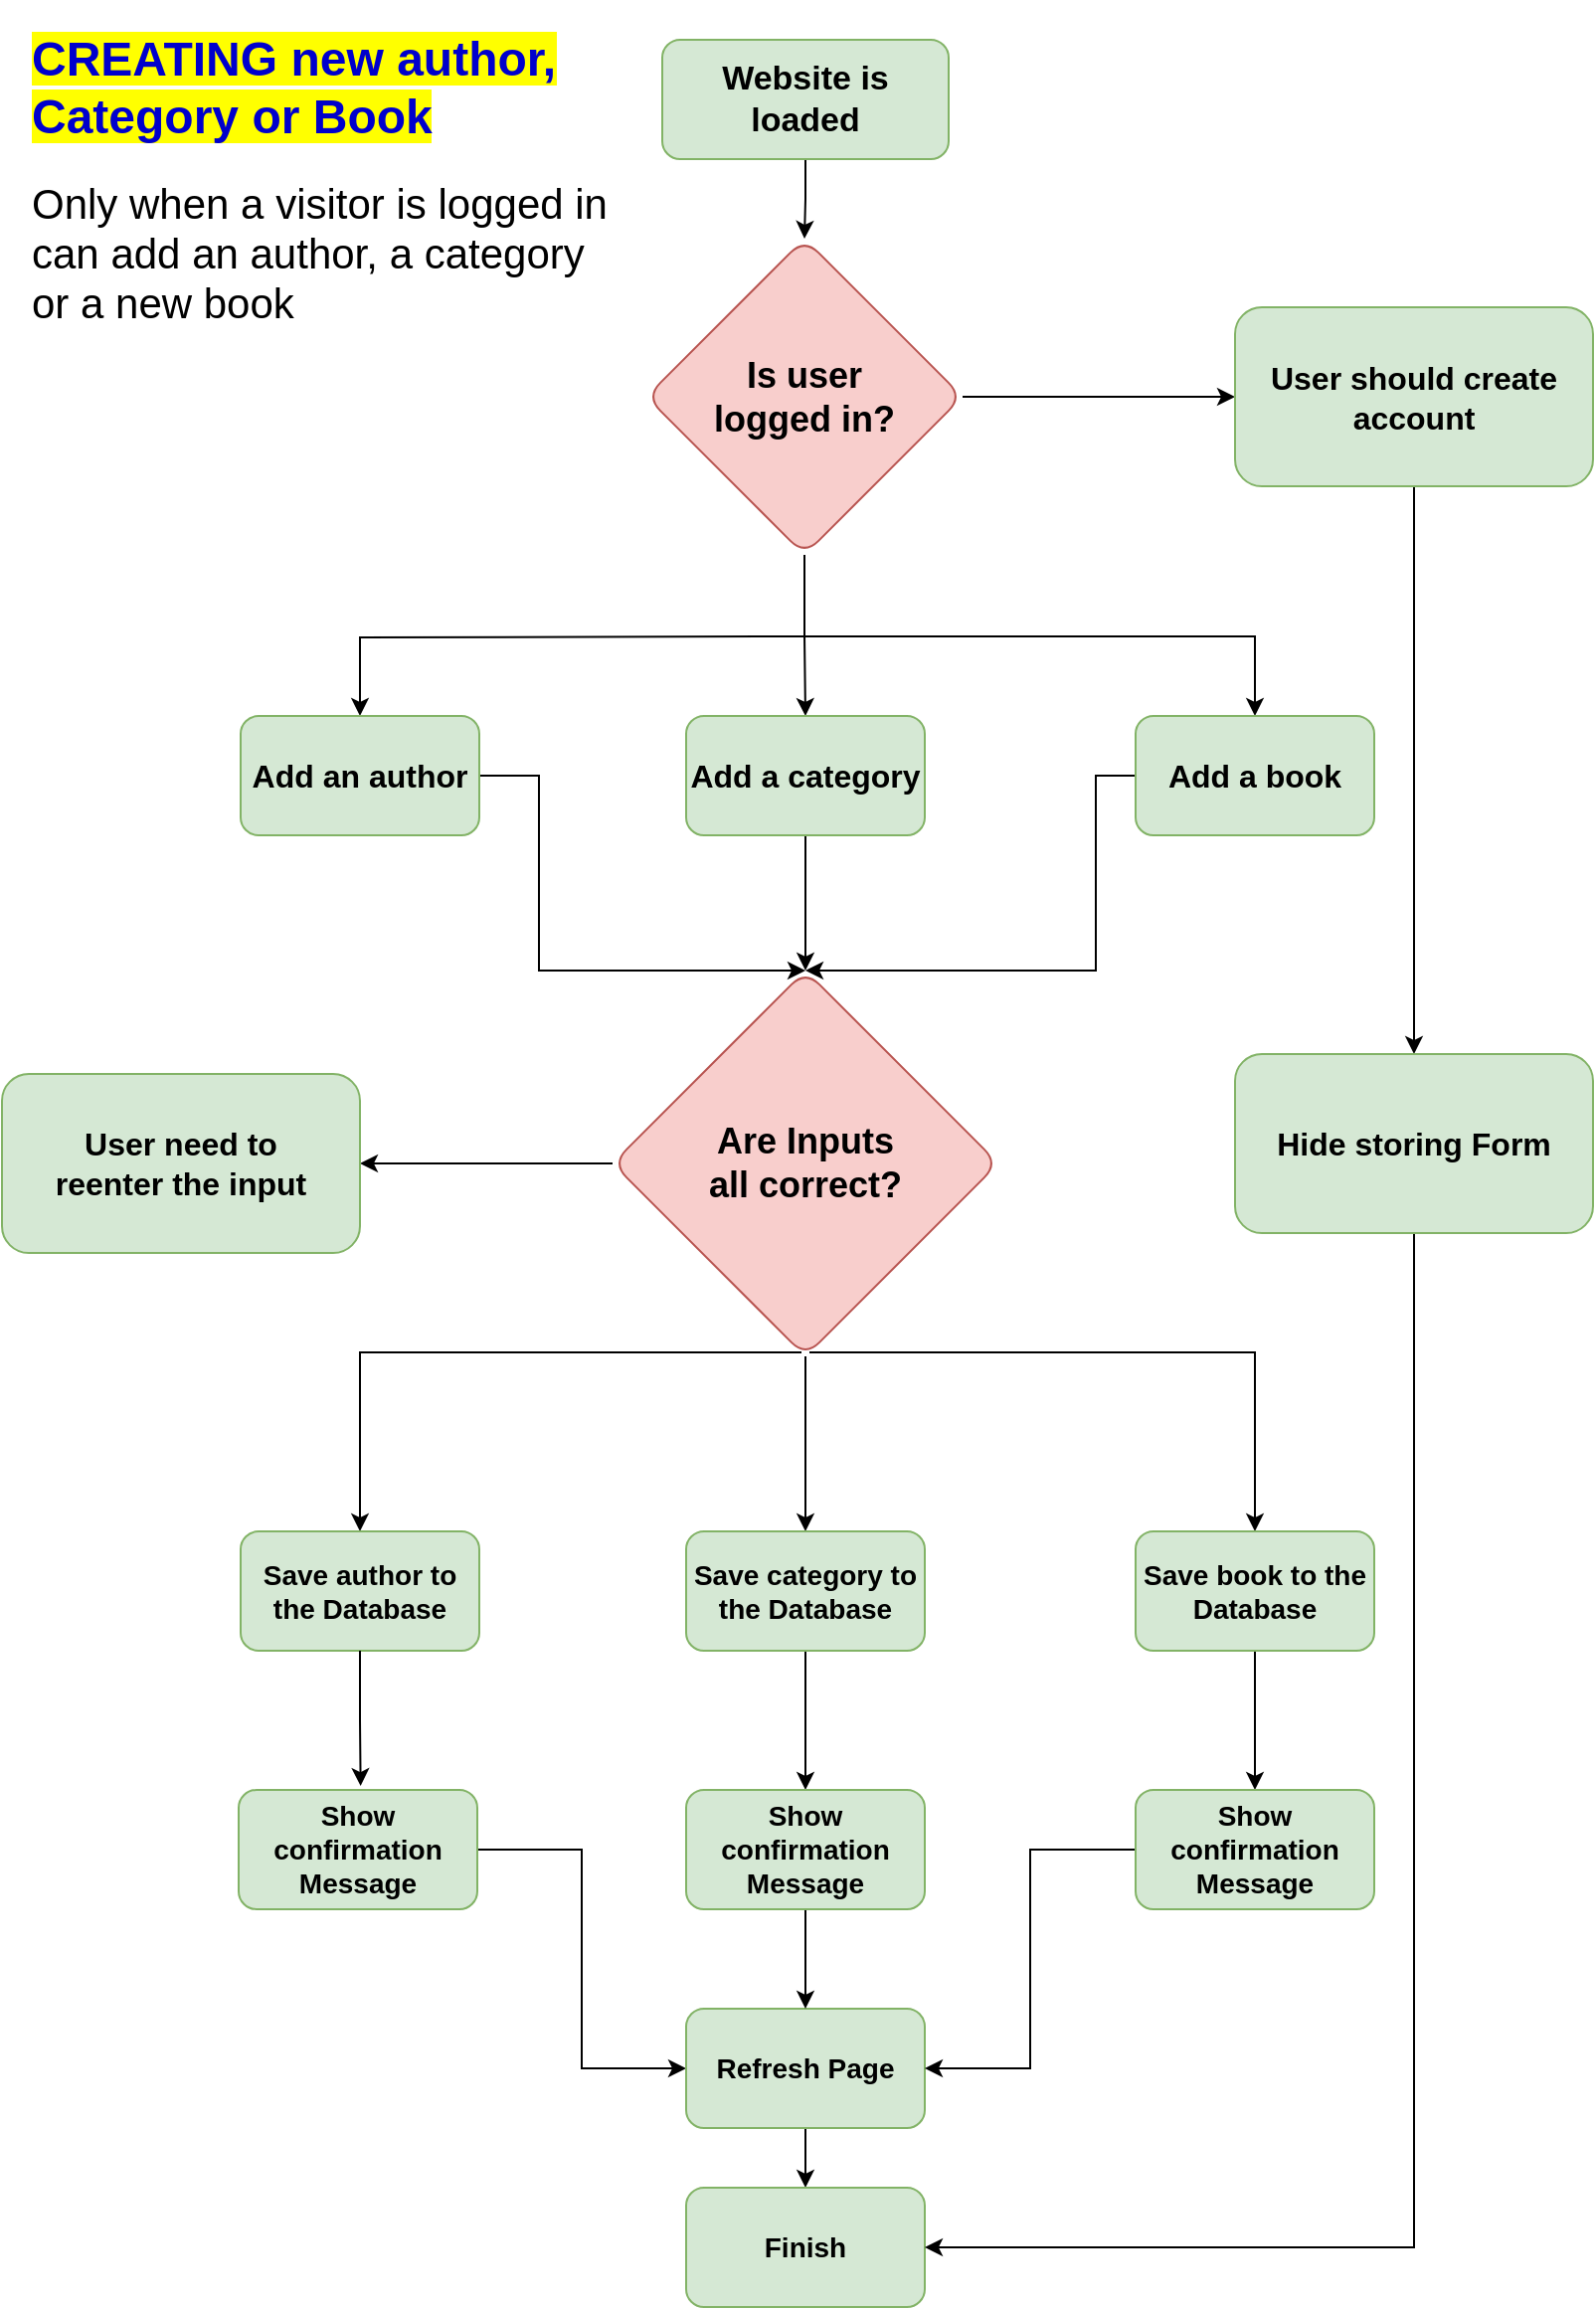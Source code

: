 <mxfile version="22.0.3" type="device">
  <diagram name="Page-1" id="76KaGQkb-qSBfm69GvDx">
    <mxGraphModel dx="1311" dy="1175" grid="1" gridSize="10" guides="1" tooltips="1" connect="1" arrows="1" fold="1" page="1" pageScale="1" pageWidth="827" pageHeight="1169" math="0" shadow="0">
      <root>
        <mxCell id="0" />
        <mxCell id="1" parent="0" />
        <mxCell id="1UHWaqFk_JRRpMgXnING-3" value="" style="edgeStyle=orthogonalEdgeStyle;rounded=0;orthogonalLoop=1;jettySize=auto;html=1;" edge="1" parent="1" source="1UHWaqFk_JRRpMgXnING-1" target="1UHWaqFk_JRRpMgXnING-2">
          <mxGeometry relative="1" as="geometry" />
        </mxCell>
        <mxCell id="1UHWaqFk_JRRpMgXnING-1" value="&lt;font style=&quot;font-size: 17px;&quot;&gt;Website is loaded&lt;/font&gt;" style="rounded=1;whiteSpace=wrap;html=1;fontStyle=1;fillColor=#d5e8d4;strokeColor=#82b366;" vertex="1" parent="1">
          <mxGeometry x="342" y="20" width="144" height="60" as="geometry" />
        </mxCell>
        <mxCell id="1UHWaqFk_JRRpMgXnING-46" style="edgeStyle=orthogonalEdgeStyle;rounded=0;orthogonalLoop=1;jettySize=auto;html=1;entryX=0.5;entryY=0;entryDx=0;entryDy=0;" edge="1" parent="1" target="1UHWaqFk_JRRpMgXnING-4">
          <mxGeometry relative="1" as="geometry">
            <mxPoint x="414" y="320" as="sourcePoint" />
          </mxGeometry>
        </mxCell>
        <mxCell id="1UHWaqFk_JRRpMgXnING-47" style="edgeStyle=orthogonalEdgeStyle;rounded=0;orthogonalLoop=1;jettySize=auto;html=1;entryX=0.5;entryY=0;entryDx=0;entryDy=0;" edge="1" parent="1" source="1UHWaqFk_JRRpMgXnING-2" target="1UHWaqFk_JRRpMgXnING-6">
          <mxGeometry relative="1" as="geometry" />
        </mxCell>
        <mxCell id="1UHWaqFk_JRRpMgXnING-48" style="edgeStyle=orthogonalEdgeStyle;rounded=0;orthogonalLoop=1;jettySize=auto;html=1;entryX=0.5;entryY=0;entryDx=0;entryDy=0;exitX=0.5;exitY=1;exitDx=0;exitDy=0;" edge="1" parent="1" source="1UHWaqFk_JRRpMgXnING-2" target="1UHWaqFk_JRRpMgXnING-7">
          <mxGeometry relative="1" as="geometry">
            <Array as="points">
              <mxPoint x="414" y="320" />
              <mxPoint x="640" y="320" />
            </Array>
          </mxGeometry>
        </mxCell>
        <mxCell id="1UHWaqFk_JRRpMgXnING-57" style="edgeStyle=orthogonalEdgeStyle;rounded=0;orthogonalLoop=1;jettySize=auto;html=1;entryX=0;entryY=0.5;entryDx=0;entryDy=0;" edge="1" parent="1" source="1UHWaqFk_JRRpMgXnING-2" target="1UHWaqFk_JRRpMgXnING-54">
          <mxGeometry relative="1" as="geometry" />
        </mxCell>
        <mxCell id="1UHWaqFk_JRRpMgXnING-2" value="&lt;font style=&quot;font-size: 18px;&quot;&gt;Is user &lt;br&gt;logged in?&lt;/font&gt;" style="rhombus;whiteSpace=wrap;html=1;rounded=1;fontStyle=1;fillColor=#f8cecc;strokeColor=#b85450;" vertex="1" parent="1">
          <mxGeometry x="334" y="120" width="159" height="159" as="geometry" />
        </mxCell>
        <mxCell id="1UHWaqFk_JRRpMgXnING-50" style="edgeStyle=orthogonalEdgeStyle;rounded=0;orthogonalLoop=1;jettySize=auto;html=1;entryX=0.5;entryY=0;entryDx=0;entryDy=0;" edge="1" parent="1" source="1UHWaqFk_JRRpMgXnING-4" target="1UHWaqFk_JRRpMgXnING-8">
          <mxGeometry relative="1" as="geometry">
            <Array as="points">
              <mxPoint x="280" y="390" />
              <mxPoint x="280" y="488" />
            </Array>
          </mxGeometry>
        </mxCell>
        <mxCell id="1UHWaqFk_JRRpMgXnING-4" value="Add an author" style="whiteSpace=wrap;html=1;rounded=1;fontStyle=1;fontSize=16;fillColor=#d5e8d4;strokeColor=#82b366;" vertex="1" parent="1">
          <mxGeometry x="130" y="360" width="120" height="60" as="geometry" />
        </mxCell>
        <mxCell id="1UHWaqFk_JRRpMgXnING-9" value="" style="edgeStyle=orthogonalEdgeStyle;rounded=0;orthogonalLoop=1;jettySize=auto;html=1;" edge="1" parent="1" source="1UHWaqFk_JRRpMgXnING-6" target="1UHWaqFk_JRRpMgXnING-8">
          <mxGeometry relative="1" as="geometry" />
        </mxCell>
        <mxCell id="1UHWaqFk_JRRpMgXnING-6" value="Add a category" style="whiteSpace=wrap;html=1;rounded=1;fontStyle=1;fontSize=16;fillColor=#d5e8d4;strokeColor=#82b366;" vertex="1" parent="1">
          <mxGeometry x="354" y="360" width="120" height="60" as="geometry" />
        </mxCell>
        <mxCell id="1UHWaqFk_JRRpMgXnING-49" style="edgeStyle=orthogonalEdgeStyle;rounded=0;orthogonalLoop=1;jettySize=auto;html=1;entryX=0.5;entryY=0;entryDx=0;entryDy=0;" edge="1" parent="1" source="1UHWaqFk_JRRpMgXnING-7" target="1UHWaqFk_JRRpMgXnING-8">
          <mxGeometry relative="1" as="geometry">
            <Array as="points">
              <mxPoint x="560" y="390" />
              <mxPoint x="560" y="488" />
            </Array>
          </mxGeometry>
        </mxCell>
        <mxCell id="1UHWaqFk_JRRpMgXnING-7" value="Add a book" style="whiteSpace=wrap;html=1;rounded=1;fontStyle=1;fontSize=16;fillColor=#d5e8d4;strokeColor=#82b366;" vertex="1" parent="1">
          <mxGeometry x="580" y="360" width="120" height="60" as="geometry" />
        </mxCell>
        <mxCell id="1UHWaqFk_JRRpMgXnING-15" value="" style="edgeStyle=orthogonalEdgeStyle;rounded=0;orthogonalLoop=1;jettySize=auto;html=1;" edge="1" parent="1" source="1UHWaqFk_JRRpMgXnING-8" target="1UHWaqFk_JRRpMgXnING-14">
          <mxGeometry relative="1" as="geometry" />
        </mxCell>
        <mxCell id="1UHWaqFk_JRRpMgXnING-22" style="edgeStyle=orthogonalEdgeStyle;rounded=0;orthogonalLoop=1;jettySize=auto;html=1;entryX=0.5;entryY=0;entryDx=0;entryDy=0;" edge="1" parent="1" source="1UHWaqFk_JRRpMgXnING-8" target="1UHWaqFk_JRRpMgXnING-17">
          <mxGeometry relative="1" as="geometry">
            <Array as="points">
              <mxPoint x="190" y="680" />
            </Array>
          </mxGeometry>
        </mxCell>
        <mxCell id="1UHWaqFk_JRRpMgXnING-23" style="edgeStyle=orthogonalEdgeStyle;rounded=0;orthogonalLoop=1;jettySize=auto;html=1;entryX=0.5;entryY=0;entryDx=0;entryDy=0;" edge="1" parent="1" source="1UHWaqFk_JRRpMgXnING-8" target="1UHWaqFk_JRRpMgXnING-16">
          <mxGeometry relative="1" as="geometry">
            <Array as="points">
              <mxPoint x="640" y="680" />
            </Array>
          </mxGeometry>
        </mxCell>
        <mxCell id="1UHWaqFk_JRRpMgXnING-61" style="edgeStyle=orthogonalEdgeStyle;rounded=0;orthogonalLoop=1;jettySize=auto;html=1;entryX=1;entryY=0.5;entryDx=0;entryDy=0;" edge="1" parent="1" source="1UHWaqFk_JRRpMgXnING-8" target="1UHWaqFk_JRRpMgXnING-60">
          <mxGeometry relative="1" as="geometry" />
        </mxCell>
        <mxCell id="1UHWaqFk_JRRpMgXnING-8" value="&lt;font style=&quot;font-size: 18px;&quot;&gt;&lt;b&gt;Are Inputs &lt;br&gt;all correct?&lt;/b&gt;&lt;/font&gt;" style="rhombus;whiteSpace=wrap;html=1;rounded=1;fillColor=#f8cecc;strokeColor=#b85450;" vertex="1" parent="1">
          <mxGeometry x="317" y="488" width="194" height="194" as="geometry" />
        </mxCell>
        <mxCell id="1UHWaqFk_JRRpMgXnING-38" style="edgeStyle=orthogonalEdgeStyle;rounded=0;orthogonalLoop=1;jettySize=auto;html=1;entryX=0.5;entryY=0;entryDx=0;entryDy=0;" edge="1" parent="1" source="1UHWaqFk_JRRpMgXnING-14" target="1UHWaqFk_JRRpMgXnING-34">
          <mxGeometry relative="1" as="geometry" />
        </mxCell>
        <mxCell id="1UHWaqFk_JRRpMgXnING-14" value="&lt;font style=&quot;font-size: 14px;&quot;&gt;&lt;b&gt;Save category to the Database&lt;/b&gt;&lt;/font&gt;" style="whiteSpace=wrap;html=1;rounded=1;fillColor=#d5e8d4;strokeColor=#82b366;" vertex="1" parent="1">
          <mxGeometry x="354" y="770" width="120" height="60" as="geometry" />
        </mxCell>
        <mxCell id="1UHWaqFk_JRRpMgXnING-39" style="edgeStyle=orthogonalEdgeStyle;rounded=0;orthogonalLoop=1;jettySize=auto;html=1;entryX=0.5;entryY=0;entryDx=0;entryDy=0;" edge="1" parent="1" source="1UHWaqFk_JRRpMgXnING-16" target="1UHWaqFk_JRRpMgXnING-35">
          <mxGeometry relative="1" as="geometry" />
        </mxCell>
        <mxCell id="1UHWaqFk_JRRpMgXnING-16" value="&lt;font style=&quot;font-size: 14px;&quot;&gt;&lt;b&gt;Save book to the Database&lt;/b&gt;&lt;/font&gt;" style="whiteSpace=wrap;html=1;rounded=1;fillColor=#d5e8d4;strokeColor=#82b366;" vertex="1" parent="1">
          <mxGeometry x="580" y="770" width="120" height="60" as="geometry" />
        </mxCell>
        <mxCell id="1UHWaqFk_JRRpMgXnING-17" value="&lt;font style=&quot;font-size: 14px;&quot;&gt;&lt;b&gt;Save author to the Database&lt;/b&gt;&lt;/font&gt;" style="whiteSpace=wrap;html=1;rounded=1;fillColor=#d5e8d4;strokeColor=#82b366;" vertex="1" parent="1">
          <mxGeometry x="130" y="770" width="120" height="60" as="geometry" />
        </mxCell>
        <mxCell id="1UHWaqFk_JRRpMgXnING-41" style="edgeStyle=orthogonalEdgeStyle;rounded=0;orthogonalLoop=1;jettySize=auto;html=1;entryX=0;entryY=0.5;entryDx=0;entryDy=0;" edge="1" parent="1" source="1UHWaqFk_JRRpMgXnING-26" target="1UHWaqFk_JRRpMgXnING-27">
          <mxGeometry relative="1" as="geometry" />
        </mxCell>
        <mxCell id="1UHWaqFk_JRRpMgXnING-26" value="&lt;font style=&quot;font-size: 14px;&quot;&gt;&lt;b&gt;Show confirmation Message&lt;br&gt;&lt;/b&gt;&lt;/font&gt;" style="whiteSpace=wrap;html=1;rounded=1;fillColor=#d5e8d4;strokeColor=#82b366;" vertex="1" parent="1">
          <mxGeometry x="129" y="900" width="120" height="60" as="geometry" />
        </mxCell>
        <mxCell id="1UHWaqFk_JRRpMgXnING-44" style="edgeStyle=orthogonalEdgeStyle;rounded=0;orthogonalLoop=1;jettySize=auto;html=1;entryX=0.5;entryY=0;entryDx=0;entryDy=0;" edge="1" parent="1" source="1UHWaqFk_JRRpMgXnING-27" target="1UHWaqFk_JRRpMgXnING-36">
          <mxGeometry relative="1" as="geometry" />
        </mxCell>
        <mxCell id="1UHWaqFk_JRRpMgXnING-27" value="&lt;font style=&quot;font-size: 14px;&quot;&gt;&lt;b&gt;Refresh Page&lt;/b&gt;&lt;/font&gt;" style="whiteSpace=wrap;html=1;rounded=1;fillColor=#d5e8d4;strokeColor=#82b366;" vertex="1" parent="1">
          <mxGeometry x="354" y="1010" width="120" height="60" as="geometry" />
        </mxCell>
        <mxCell id="1UHWaqFk_JRRpMgXnING-42" style="edgeStyle=orthogonalEdgeStyle;rounded=0;orthogonalLoop=1;jettySize=auto;html=1;entryX=0.5;entryY=0;entryDx=0;entryDy=0;" edge="1" parent="1" source="1UHWaqFk_JRRpMgXnING-34" target="1UHWaqFk_JRRpMgXnING-27">
          <mxGeometry relative="1" as="geometry" />
        </mxCell>
        <mxCell id="1UHWaqFk_JRRpMgXnING-34" value="&lt;font style=&quot;font-size: 14px;&quot;&gt;&lt;b&gt;Show confirmation Message&lt;br&gt;&lt;/b&gt;&lt;/font&gt;" style="whiteSpace=wrap;html=1;rounded=1;fillColor=#d5e8d4;strokeColor=#82b366;" vertex="1" parent="1">
          <mxGeometry x="354" y="900" width="120" height="60" as="geometry" />
        </mxCell>
        <mxCell id="1UHWaqFk_JRRpMgXnING-43" style="edgeStyle=orthogonalEdgeStyle;rounded=0;orthogonalLoop=1;jettySize=auto;html=1;entryX=1;entryY=0.5;entryDx=0;entryDy=0;" edge="1" parent="1" source="1UHWaqFk_JRRpMgXnING-35" target="1UHWaqFk_JRRpMgXnING-27">
          <mxGeometry relative="1" as="geometry" />
        </mxCell>
        <mxCell id="1UHWaqFk_JRRpMgXnING-35" value="&lt;font style=&quot;font-size: 14px;&quot;&gt;&lt;b&gt;Show confirmation Message&lt;br&gt;&lt;/b&gt;&lt;/font&gt;" style="whiteSpace=wrap;html=1;rounded=1;fillColor=#d5e8d4;strokeColor=#82b366;" vertex="1" parent="1">
          <mxGeometry x="580" y="900" width="120" height="60" as="geometry" />
        </mxCell>
        <mxCell id="1UHWaqFk_JRRpMgXnING-36" value="&lt;font style=&quot;font-size: 14px;&quot;&gt;&lt;b&gt;Finish&lt;/b&gt;&lt;/font&gt;" style="whiteSpace=wrap;html=1;rounded=1;fillColor=#d5e8d4;strokeColor=#82b366;" vertex="1" parent="1">
          <mxGeometry x="354" y="1100" width="120" height="60" as="geometry" />
        </mxCell>
        <mxCell id="1UHWaqFk_JRRpMgXnING-40" style="edgeStyle=orthogonalEdgeStyle;rounded=0;orthogonalLoop=1;jettySize=auto;html=1;entryX=0.511;entryY=-0.033;entryDx=0;entryDy=0;entryPerimeter=0;" edge="1" parent="1" source="1UHWaqFk_JRRpMgXnING-17" target="1UHWaqFk_JRRpMgXnING-26">
          <mxGeometry relative="1" as="geometry" />
        </mxCell>
        <mxCell id="1UHWaqFk_JRRpMgXnING-52" value="&lt;h1&gt;&lt;span style=&quot;background-color: rgb(255, 255, 0);&quot;&gt;&lt;font color=&quot;#0000cc&quot;&gt;CREATING new author, Category or Book&lt;/font&gt;&lt;/span&gt;&lt;/h1&gt;&lt;div&gt;&lt;font style=&quot;font-size: 21px;&quot;&gt;Only when a visitor is logged in can add an author, a category or a new book&lt;/font&gt;&lt;/div&gt;" style="text;html=1;strokeColor=none;fillColor=none;spacing=5;spacingTop=-20;whiteSpace=wrap;overflow=hidden;rounded=0;" vertex="1" parent="1">
          <mxGeometry x="20" y="10" width="310" height="180" as="geometry" />
        </mxCell>
        <mxCell id="1UHWaqFk_JRRpMgXnING-58" style="edgeStyle=orthogonalEdgeStyle;rounded=0;orthogonalLoop=1;jettySize=auto;html=1;entryX=0.5;entryY=0;entryDx=0;entryDy=0;" edge="1" parent="1" source="1UHWaqFk_JRRpMgXnING-54" target="1UHWaqFk_JRRpMgXnING-56">
          <mxGeometry relative="1" as="geometry" />
        </mxCell>
        <mxCell id="1UHWaqFk_JRRpMgXnING-54" value="User should create account" style="whiteSpace=wrap;html=1;rounded=1;fontStyle=1;fontSize=16;fillColor=#d5e8d4;strokeColor=#82b366;" vertex="1" parent="1">
          <mxGeometry x="630" y="154.5" width="180" height="90" as="geometry" />
        </mxCell>
        <mxCell id="1UHWaqFk_JRRpMgXnING-59" style="edgeStyle=orthogonalEdgeStyle;rounded=0;orthogonalLoop=1;jettySize=auto;html=1;entryX=1;entryY=0.5;entryDx=0;entryDy=0;" edge="1" parent="1" source="1UHWaqFk_JRRpMgXnING-56" target="1UHWaqFk_JRRpMgXnING-36">
          <mxGeometry relative="1" as="geometry">
            <Array as="points">
              <mxPoint x="720" y="1130" />
            </Array>
          </mxGeometry>
        </mxCell>
        <mxCell id="1UHWaqFk_JRRpMgXnING-56" value="Hide storing Form" style="whiteSpace=wrap;html=1;rounded=1;fontStyle=1;fontSize=16;fillColor=#d5e8d4;strokeColor=#82b366;" vertex="1" parent="1">
          <mxGeometry x="630" y="530" width="180" height="90" as="geometry" />
        </mxCell>
        <mxCell id="1UHWaqFk_JRRpMgXnING-60" value="User need to&lt;br&gt;reenter the input" style="whiteSpace=wrap;html=1;rounded=1;fontStyle=1;fontSize=16;fillColor=#d5e8d4;strokeColor=#82b366;" vertex="1" parent="1">
          <mxGeometry x="10" y="540" width="180" height="90" as="geometry" />
        </mxCell>
      </root>
    </mxGraphModel>
  </diagram>
</mxfile>
